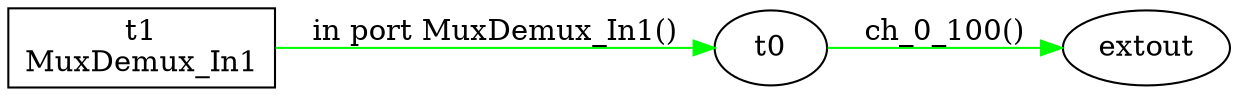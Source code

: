 digraph csp {
	graph [rankdir=LR];
	extout	 [label=extout];
	t0 -> extout	 [color=green,
		label="ch_0_100()"];
	MuxDemux_In1	 [label="t1\nMuxDemux_In1",
		shape=box];
	MuxDemux_In1 -> t0	 [color=green,
		label="in port MuxDemux_In1()"];
}
